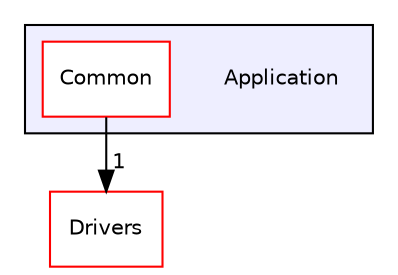 digraph "Application" {
  compound=true
  node [ fontsize="10", fontname="Helvetica"];
  edge [ labelfontsize="10", labelfontname="Helvetica"];
  subgraph clusterdir_eb1463819d84903762eb6f59cc0c4383 {
    graph [ bgcolor="#eeeeff", pencolor="black", label="" URL="dir_eb1463819d84903762eb6f59cc0c4383.html"];
    dir_eb1463819d84903762eb6f59cc0c4383 [shape=plaintext label="Application"];
  dir_d661bddfff49214287b7921df1d9647c [shape=box label="Common" fillcolor="white" style="filled" color="red" URL="dir_d661bddfff49214287b7921df1d9647c.html"];
  }
  dir_60925fc218da8ca7908795bf5f624060 [shape=box label="Drivers" fillcolor="white" style="filled" color="red" URL="dir_60925fc218da8ca7908795bf5f624060.html"];
  dir_d661bddfff49214287b7921df1d9647c->dir_60925fc218da8ca7908795bf5f624060 [headlabel="1", labeldistance=1.5 headhref="dir_000001_000003.html"];
}
